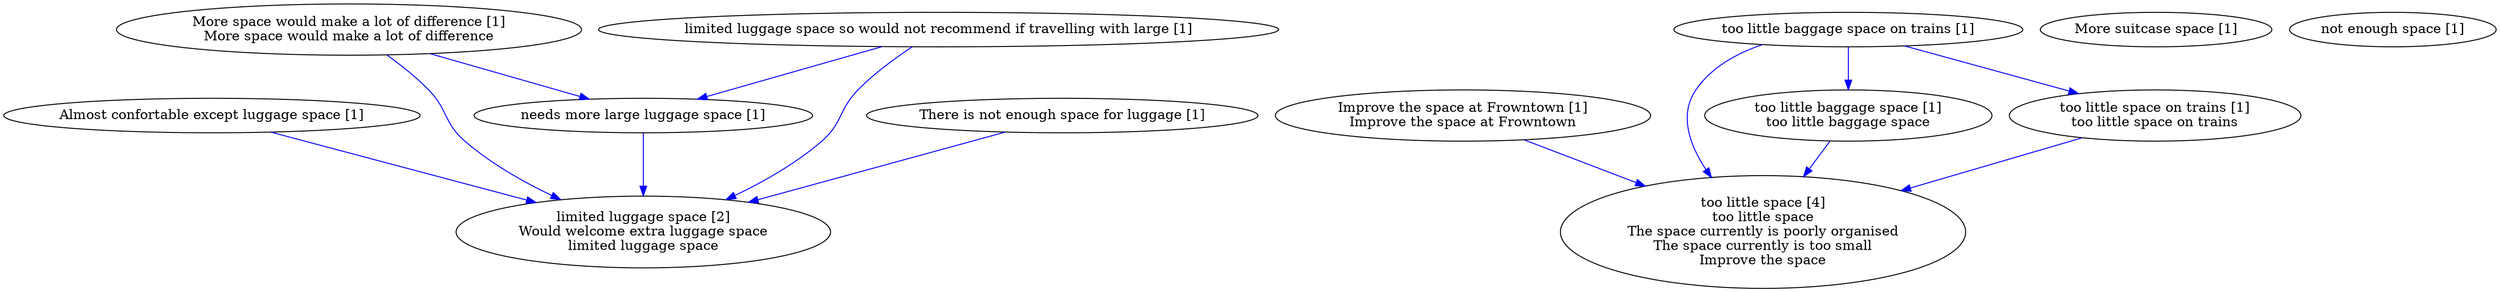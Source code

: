 digraph collapsedGraph {
"limited luggage space [2]\nWould welcome extra luggage space\nlimited luggage space""too little space [4]\ntoo little space\nThe space currently is poorly organised\nThe space currently is too small\nImprove the space""Almost confortable except luggage space [1]""Improve the space at Frowntown [1]\nImprove the space at Frowntown""More space would make a lot of difference [1]\nMore space would make a lot of difference""More suitcase space [1]""There is not enough space for luggage [1]""limited luggage space so would not recommend if travelling with large [1]""needs more large luggage space [1]""not enough space [1]""too little baggage space on trains [1]""too little baggage space [1]\ntoo little baggage space""too little space on trains [1]\ntoo little space on trains""There is not enough space for luggage [1]" -> "limited luggage space [2]\nWould welcome extra luggage space\nlimited luggage space" [color=blue]
"too little baggage space on trains [1]" -> "too little space [4]\ntoo little space\nThe space currently is poorly organised\nThe space currently is too small\nImprove the space" [color=blue]
"Improve the space at Frowntown [1]\nImprove the space at Frowntown" -> "too little space [4]\ntoo little space\nThe space currently is poorly organised\nThe space currently is too small\nImprove the space" [color=blue]
"too little baggage space [1]\ntoo little baggage space" -> "too little space [4]\ntoo little space\nThe space currently is poorly organised\nThe space currently is too small\nImprove the space" [color=blue]
"too little space on trains [1]\ntoo little space on trains" -> "too little space [4]\ntoo little space\nThe space currently is poorly organised\nThe space currently is too small\nImprove the space" [color=blue]
"limited luggage space so would not recommend if travelling with large [1]" -> "limited luggage space [2]\nWould welcome extra luggage space\nlimited luggage space" [color=blue]
"Almost confortable except luggage space [1]" -> "limited luggage space [2]\nWould welcome extra luggage space\nlimited luggage space" [color=blue]
"limited luggage space so would not recommend if travelling with large [1]" -> "needs more large luggage space [1]" [color=blue]
"More space would make a lot of difference [1]\nMore space would make a lot of difference" -> "limited luggage space [2]\nWould welcome extra luggage space\nlimited luggage space" [color=blue]
"More space would make a lot of difference [1]\nMore space would make a lot of difference" -> "needs more large luggage space [1]" [color=blue]
"needs more large luggage space [1]" -> "limited luggage space [2]\nWould welcome extra luggage space\nlimited luggage space" [color=blue]
"too little baggage space on trains [1]" -> "too little baggage space [1]\ntoo little baggage space" [color=blue]
"too little baggage space on trains [1]" -> "too little space on trains [1]\ntoo little space on trains" [color=blue]
}